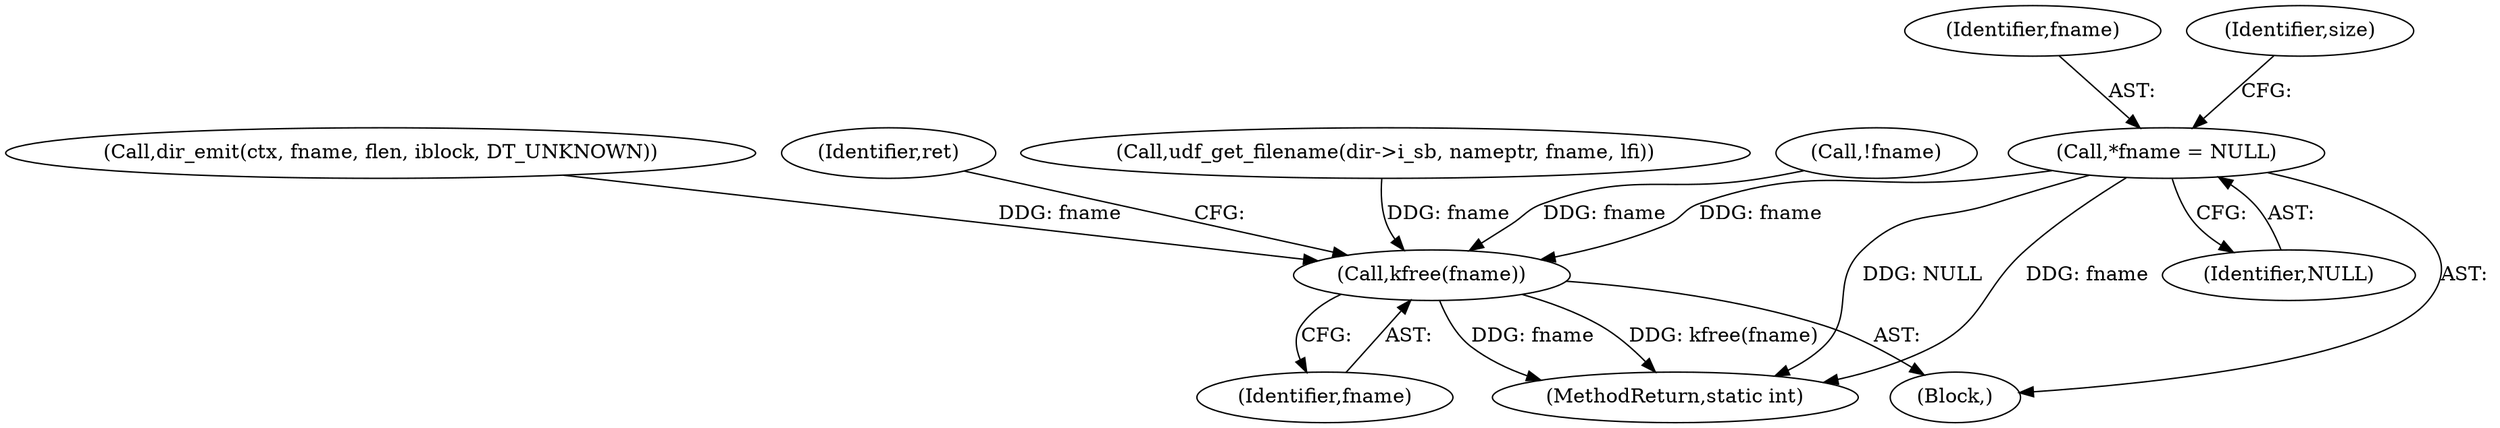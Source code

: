 digraph "0_linux_0e5cc9a40ada6046e6bc3bdfcd0c0d7e4b706b14@pointer" {
"1000127" [label="(Call,*fname = NULL)"];
"1000693" [label="(Call,kfree(fname))"];
"1000656" [label="(Call,dir_emit(ctx, fname, flen, iblock, DT_UNKNOWN))"];
"1000696" [label="(Identifier,ret)"];
"1000127" [label="(Call,*fname = NULL)"];
"1000693" [label="(Call,kfree(fname))"];
"1000128" [label="(Identifier,fname)"];
"1000626" [label="(Call,udf_get_filename(dir->i_sb, nameptr, fname, lfi))"];
"1000135" [label="(Identifier,size)"];
"1000195" [label="(Call,!fname)"];
"1000105" [label="(Block,)"];
"1000129" [label="(Identifier,NULL)"];
"1000697" [label="(MethodReturn,static int)"];
"1000694" [label="(Identifier,fname)"];
"1000127" -> "1000105"  [label="AST: "];
"1000127" -> "1000129"  [label="CFG: "];
"1000128" -> "1000127"  [label="AST: "];
"1000129" -> "1000127"  [label="AST: "];
"1000135" -> "1000127"  [label="CFG: "];
"1000127" -> "1000697"  [label="DDG: NULL"];
"1000127" -> "1000697"  [label="DDG: fname"];
"1000127" -> "1000693"  [label="DDG: fname"];
"1000693" -> "1000105"  [label="AST: "];
"1000693" -> "1000694"  [label="CFG: "];
"1000694" -> "1000693"  [label="AST: "];
"1000696" -> "1000693"  [label="CFG: "];
"1000693" -> "1000697"  [label="DDG: kfree(fname)"];
"1000693" -> "1000697"  [label="DDG: fname"];
"1000626" -> "1000693"  [label="DDG: fname"];
"1000656" -> "1000693"  [label="DDG: fname"];
"1000195" -> "1000693"  [label="DDG: fname"];
}
